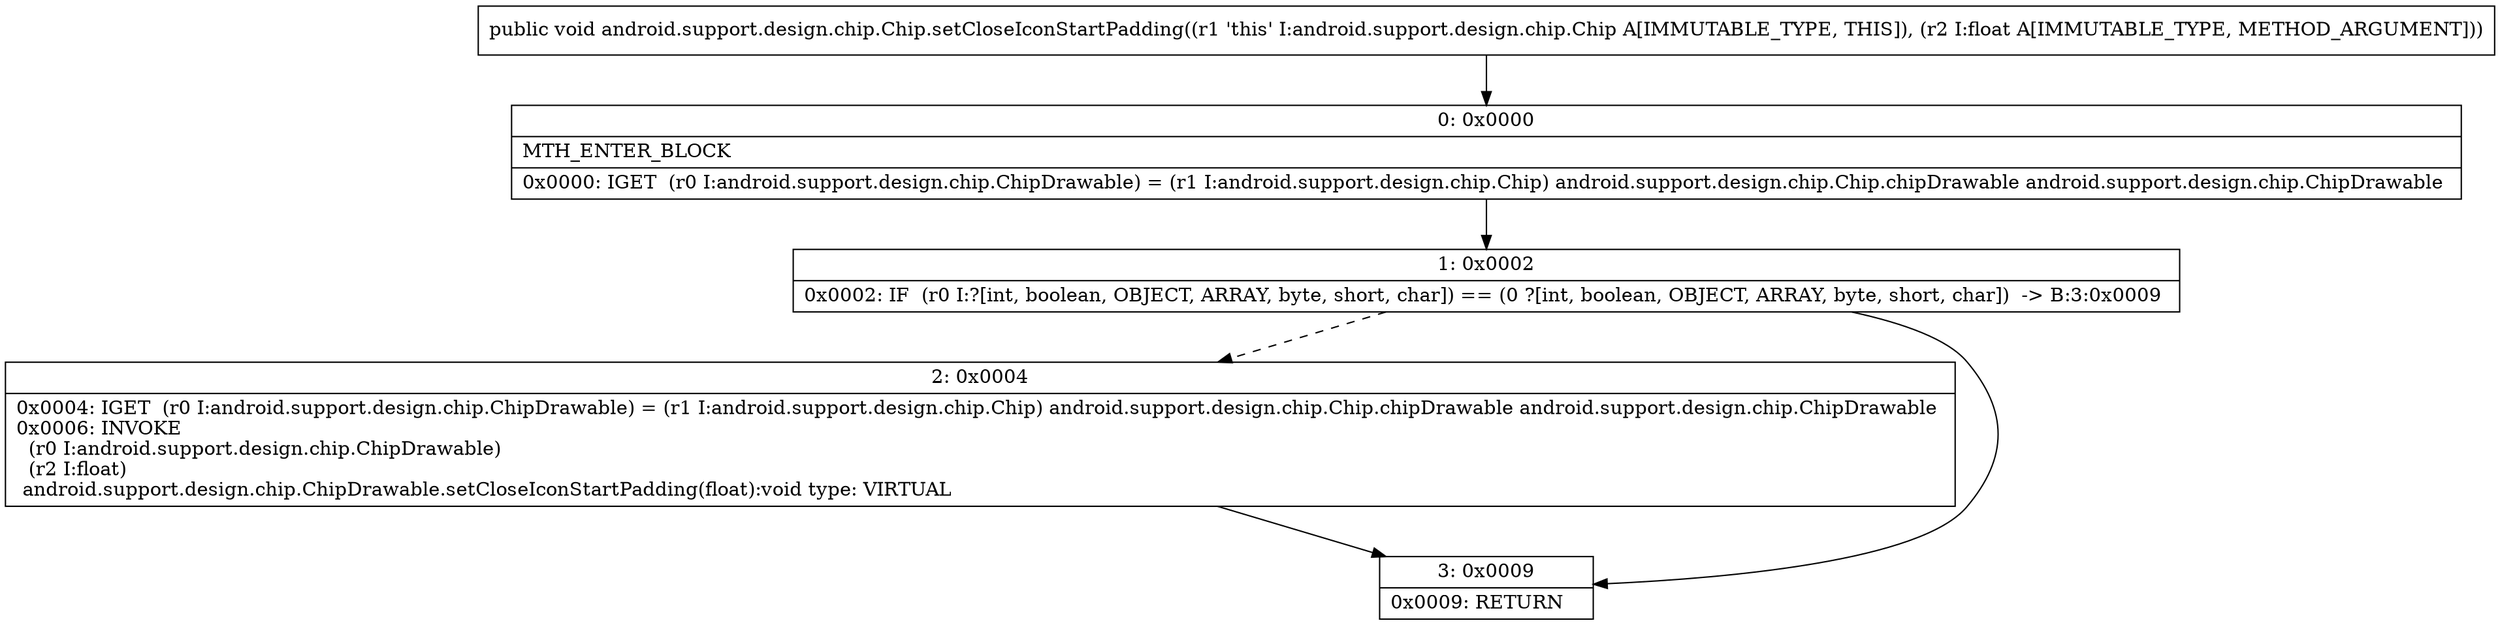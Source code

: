 digraph "CFG forandroid.support.design.chip.Chip.setCloseIconStartPadding(F)V" {
Node_0 [shape=record,label="{0\:\ 0x0000|MTH_ENTER_BLOCK\l|0x0000: IGET  (r0 I:android.support.design.chip.ChipDrawable) = (r1 I:android.support.design.chip.Chip) android.support.design.chip.Chip.chipDrawable android.support.design.chip.ChipDrawable \l}"];
Node_1 [shape=record,label="{1\:\ 0x0002|0x0002: IF  (r0 I:?[int, boolean, OBJECT, ARRAY, byte, short, char]) == (0 ?[int, boolean, OBJECT, ARRAY, byte, short, char])  \-\> B:3:0x0009 \l}"];
Node_2 [shape=record,label="{2\:\ 0x0004|0x0004: IGET  (r0 I:android.support.design.chip.ChipDrawable) = (r1 I:android.support.design.chip.Chip) android.support.design.chip.Chip.chipDrawable android.support.design.chip.ChipDrawable \l0x0006: INVOKE  \l  (r0 I:android.support.design.chip.ChipDrawable)\l  (r2 I:float)\l android.support.design.chip.ChipDrawable.setCloseIconStartPadding(float):void type: VIRTUAL \l}"];
Node_3 [shape=record,label="{3\:\ 0x0009|0x0009: RETURN   \l}"];
MethodNode[shape=record,label="{public void android.support.design.chip.Chip.setCloseIconStartPadding((r1 'this' I:android.support.design.chip.Chip A[IMMUTABLE_TYPE, THIS]), (r2 I:float A[IMMUTABLE_TYPE, METHOD_ARGUMENT])) }"];
MethodNode -> Node_0;
Node_0 -> Node_1;
Node_1 -> Node_2[style=dashed];
Node_1 -> Node_3;
Node_2 -> Node_3;
}

